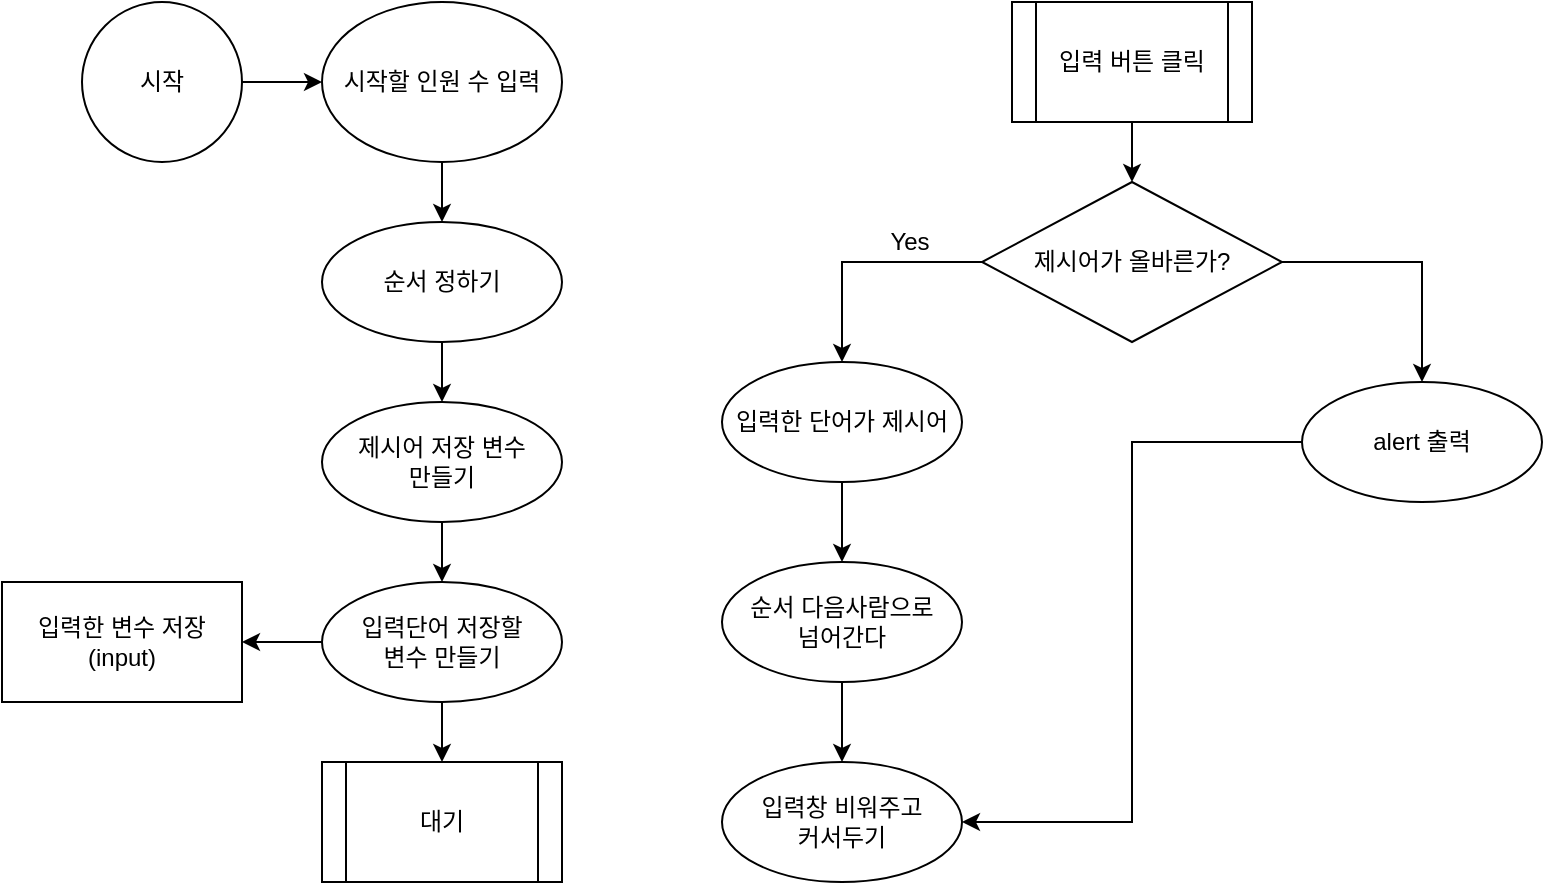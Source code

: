 <mxfile version="14.9.8" type="github">
  <diagram id="C5RBs43oDa-KdzZeNtuy" name="Page-1">
    <mxGraphModel dx="2159" dy="750" grid="1" gridSize="10" guides="1" tooltips="1" connect="1" arrows="1" fold="1" page="1" pageScale="1" pageWidth="827" pageHeight="1169" math="0" shadow="0">
      <root>
        <mxCell id="WIyWlLk6GJQsqaUBKTNV-0" />
        <mxCell id="WIyWlLk6GJQsqaUBKTNV-1" parent="WIyWlLk6GJQsqaUBKTNV-0" />
        <mxCell id="5ReCJwLFuntgNoPA8Rqd-2" value="" style="edgeStyle=orthogonalEdgeStyle;rounded=0;orthogonalLoop=1;jettySize=auto;html=1;" edge="1" parent="WIyWlLk6GJQsqaUBKTNV-1" source="5ReCJwLFuntgNoPA8Rqd-0" target="5ReCJwLFuntgNoPA8Rqd-1">
          <mxGeometry relative="1" as="geometry" />
        </mxCell>
        <mxCell id="5ReCJwLFuntgNoPA8Rqd-0" value="시작" style="ellipse;whiteSpace=wrap;html=1;aspect=fixed;" vertex="1" parent="WIyWlLk6GJQsqaUBKTNV-1">
          <mxGeometry x="20" y="40" width="80" height="80" as="geometry" />
        </mxCell>
        <mxCell id="5ReCJwLFuntgNoPA8Rqd-4" value="" style="edgeStyle=orthogonalEdgeStyle;rounded=0;orthogonalLoop=1;jettySize=auto;html=1;" edge="1" parent="WIyWlLk6GJQsqaUBKTNV-1" source="5ReCJwLFuntgNoPA8Rqd-1" target="5ReCJwLFuntgNoPA8Rqd-3">
          <mxGeometry relative="1" as="geometry" />
        </mxCell>
        <mxCell id="5ReCJwLFuntgNoPA8Rqd-1" value="시작할 인원 수 입력" style="ellipse;whiteSpace=wrap;html=1;" vertex="1" parent="WIyWlLk6GJQsqaUBKTNV-1">
          <mxGeometry x="140" y="40" width="120" height="80" as="geometry" />
        </mxCell>
        <mxCell id="5ReCJwLFuntgNoPA8Rqd-6" value="" style="edgeStyle=orthogonalEdgeStyle;rounded=0;orthogonalLoop=1;jettySize=auto;html=1;" edge="1" parent="WIyWlLk6GJQsqaUBKTNV-1" source="5ReCJwLFuntgNoPA8Rqd-3" target="5ReCJwLFuntgNoPA8Rqd-5">
          <mxGeometry relative="1" as="geometry" />
        </mxCell>
        <mxCell id="5ReCJwLFuntgNoPA8Rqd-3" value="순서 정하기" style="ellipse;whiteSpace=wrap;html=1;" vertex="1" parent="WIyWlLk6GJQsqaUBKTNV-1">
          <mxGeometry x="140" y="150" width="120" height="60" as="geometry" />
        </mxCell>
        <mxCell id="5ReCJwLFuntgNoPA8Rqd-8" value="" style="edgeStyle=orthogonalEdgeStyle;rounded=0;orthogonalLoop=1;jettySize=auto;html=1;" edge="1" parent="WIyWlLk6GJQsqaUBKTNV-1" source="5ReCJwLFuntgNoPA8Rqd-5" target="5ReCJwLFuntgNoPA8Rqd-7">
          <mxGeometry relative="1" as="geometry" />
        </mxCell>
        <mxCell id="5ReCJwLFuntgNoPA8Rqd-5" value="제시어 저장 변수&lt;br&gt;만들기" style="ellipse;whiteSpace=wrap;html=1;" vertex="1" parent="WIyWlLk6GJQsqaUBKTNV-1">
          <mxGeometry x="140" y="240" width="120" height="60" as="geometry" />
        </mxCell>
        <mxCell id="5ReCJwLFuntgNoPA8Rqd-10" value="" style="edgeStyle=orthogonalEdgeStyle;rounded=0;orthogonalLoop=1;jettySize=auto;html=1;" edge="1" parent="WIyWlLk6GJQsqaUBKTNV-1" source="5ReCJwLFuntgNoPA8Rqd-7" target="5ReCJwLFuntgNoPA8Rqd-9">
          <mxGeometry relative="1" as="geometry" />
        </mxCell>
        <mxCell id="5ReCJwLFuntgNoPA8Rqd-13" value="" style="edgeStyle=orthogonalEdgeStyle;rounded=0;orthogonalLoop=1;jettySize=auto;html=1;" edge="1" parent="WIyWlLk6GJQsqaUBKTNV-1" source="5ReCJwLFuntgNoPA8Rqd-7" target="5ReCJwLFuntgNoPA8Rqd-12">
          <mxGeometry relative="1" as="geometry" />
        </mxCell>
        <mxCell id="5ReCJwLFuntgNoPA8Rqd-7" value="입력단어 저장할&lt;br&gt;변수 만들기" style="ellipse;whiteSpace=wrap;html=1;" vertex="1" parent="WIyWlLk6GJQsqaUBKTNV-1">
          <mxGeometry x="140" y="330" width="120" height="60" as="geometry" />
        </mxCell>
        <mxCell id="5ReCJwLFuntgNoPA8Rqd-9" value="입력한 변수 저장&lt;br&gt;(input)" style="whiteSpace=wrap;html=1;" vertex="1" parent="WIyWlLk6GJQsqaUBKTNV-1">
          <mxGeometry x="-20" y="330" width="120" height="60" as="geometry" />
        </mxCell>
        <mxCell id="5ReCJwLFuntgNoPA8Rqd-15" value="" style="edgeStyle=orthogonalEdgeStyle;rounded=0;orthogonalLoop=1;jettySize=auto;html=1;" edge="1" parent="WIyWlLk6GJQsqaUBKTNV-1" source="5ReCJwLFuntgNoPA8Rqd-11" target="5ReCJwLFuntgNoPA8Rqd-14">
          <mxGeometry relative="1" as="geometry" />
        </mxCell>
        <mxCell id="5ReCJwLFuntgNoPA8Rqd-11" value="입력 버튼 클릭" style="shape=process;whiteSpace=wrap;html=1;backgroundOutline=1;" vertex="1" parent="WIyWlLk6GJQsqaUBKTNV-1">
          <mxGeometry x="485" y="40" width="120" height="60" as="geometry" />
        </mxCell>
        <mxCell id="5ReCJwLFuntgNoPA8Rqd-12" value="대기" style="shape=process;whiteSpace=wrap;html=1;backgroundOutline=1;" vertex="1" parent="WIyWlLk6GJQsqaUBKTNV-1">
          <mxGeometry x="140" y="420" width="120" height="60" as="geometry" />
        </mxCell>
        <mxCell id="5ReCJwLFuntgNoPA8Rqd-17" value="" style="edgeStyle=orthogonalEdgeStyle;rounded=0;orthogonalLoop=1;jettySize=auto;html=1;" edge="1" parent="WIyWlLk6GJQsqaUBKTNV-1" source="5ReCJwLFuntgNoPA8Rqd-14" target="5ReCJwLFuntgNoPA8Rqd-16">
          <mxGeometry relative="1" as="geometry" />
        </mxCell>
        <mxCell id="5ReCJwLFuntgNoPA8Rqd-24" value="" style="edgeStyle=orthogonalEdgeStyle;rounded=0;orthogonalLoop=1;jettySize=auto;html=1;" edge="1" parent="WIyWlLk6GJQsqaUBKTNV-1" source="5ReCJwLFuntgNoPA8Rqd-14" target="5ReCJwLFuntgNoPA8Rqd-23">
          <mxGeometry relative="1" as="geometry" />
        </mxCell>
        <mxCell id="5ReCJwLFuntgNoPA8Rqd-14" value="제시어가 올바른가?" style="rhombus;whiteSpace=wrap;html=1;" vertex="1" parent="WIyWlLk6GJQsqaUBKTNV-1">
          <mxGeometry x="470" y="130" width="150" height="80" as="geometry" />
        </mxCell>
        <mxCell id="5ReCJwLFuntgNoPA8Rqd-19" value="" style="edgeStyle=orthogonalEdgeStyle;rounded=0;orthogonalLoop=1;jettySize=auto;html=1;" edge="1" parent="WIyWlLk6GJQsqaUBKTNV-1" source="5ReCJwLFuntgNoPA8Rqd-16" target="5ReCJwLFuntgNoPA8Rqd-18">
          <mxGeometry relative="1" as="geometry" />
        </mxCell>
        <mxCell id="5ReCJwLFuntgNoPA8Rqd-16" value="입력한 단어가 제시어" style="ellipse;whiteSpace=wrap;html=1;" vertex="1" parent="WIyWlLk6GJQsqaUBKTNV-1">
          <mxGeometry x="340" y="220" width="120" height="60" as="geometry" />
        </mxCell>
        <mxCell id="5ReCJwLFuntgNoPA8Rqd-21" value="" style="edgeStyle=orthogonalEdgeStyle;rounded=0;orthogonalLoop=1;jettySize=auto;html=1;" edge="1" parent="WIyWlLk6GJQsqaUBKTNV-1" source="5ReCJwLFuntgNoPA8Rqd-18" target="5ReCJwLFuntgNoPA8Rqd-20">
          <mxGeometry relative="1" as="geometry" />
        </mxCell>
        <mxCell id="5ReCJwLFuntgNoPA8Rqd-18" value="순서 다음사람으로&lt;br&gt;넘어간다" style="ellipse;whiteSpace=wrap;html=1;" vertex="1" parent="WIyWlLk6GJQsqaUBKTNV-1">
          <mxGeometry x="340" y="320" width="120" height="60" as="geometry" />
        </mxCell>
        <mxCell id="5ReCJwLFuntgNoPA8Rqd-20" value="입력창 비워주고&lt;br&gt;커서두기" style="ellipse;whiteSpace=wrap;html=1;" vertex="1" parent="WIyWlLk6GJQsqaUBKTNV-1">
          <mxGeometry x="340" y="420" width="120" height="60" as="geometry" />
        </mxCell>
        <mxCell id="5ReCJwLFuntgNoPA8Rqd-22" value="Yes" style="text;html=1;strokeColor=none;fillColor=none;align=center;verticalAlign=middle;whiteSpace=wrap;rounded=0;" vertex="1" parent="WIyWlLk6GJQsqaUBKTNV-1">
          <mxGeometry x="414" y="150" width="40" height="20" as="geometry" />
        </mxCell>
        <mxCell id="5ReCJwLFuntgNoPA8Rqd-25" style="edgeStyle=orthogonalEdgeStyle;rounded=0;orthogonalLoop=1;jettySize=auto;html=1;entryX=1;entryY=0.5;entryDx=0;entryDy=0;" edge="1" parent="WIyWlLk6GJQsqaUBKTNV-1" source="5ReCJwLFuntgNoPA8Rqd-23" target="5ReCJwLFuntgNoPA8Rqd-20">
          <mxGeometry relative="1" as="geometry" />
        </mxCell>
        <mxCell id="5ReCJwLFuntgNoPA8Rqd-23" value="alert 출력" style="ellipse;whiteSpace=wrap;html=1;" vertex="1" parent="WIyWlLk6GJQsqaUBKTNV-1">
          <mxGeometry x="630" y="230" width="120" height="60" as="geometry" />
        </mxCell>
      </root>
    </mxGraphModel>
  </diagram>
</mxfile>

